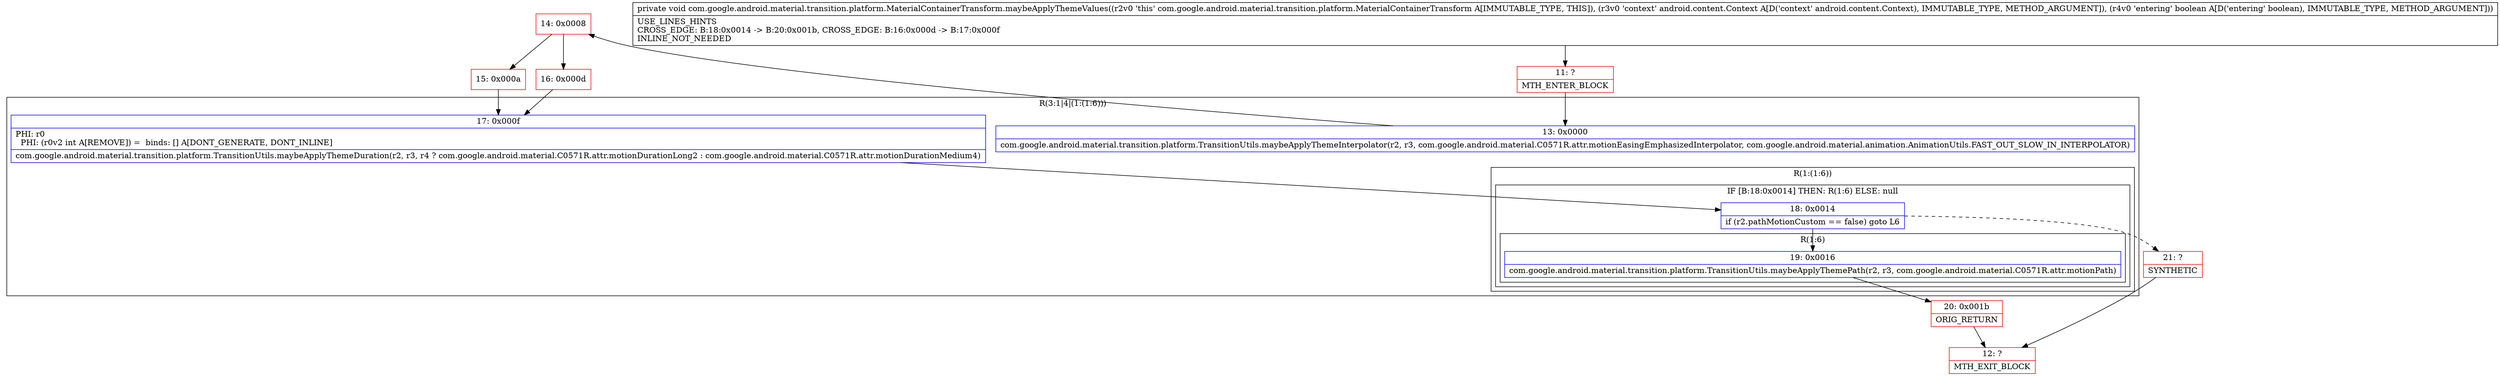 digraph "CFG forcom.google.android.material.transition.platform.MaterialContainerTransform.maybeApplyThemeValues(Landroid\/content\/Context;Z)V" {
subgraph cluster_Region_1609789432 {
label = "R(3:1|4|(1:(1:6)))";
node [shape=record,color=blue];
Node_13 [shape=record,label="{13\:\ 0x0000|com.google.android.material.transition.platform.TransitionUtils.maybeApplyThemeInterpolator(r2, r3, com.google.android.material.C0571R.attr.motionEasingEmphasizedInterpolator, com.google.android.material.animation.AnimationUtils.FAST_OUT_SLOW_IN_INTERPOLATOR)\l}"];
Node_17 [shape=record,label="{17\:\ 0x000f|PHI: r0 \l  PHI: (r0v2 int A[REMOVE]) =  binds: [] A[DONT_GENERATE, DONT_INLINE]\l|com.google.android.material.transition.platform.TransitionUtils.maybeApplyThemeDuration(r2, r3, r4 ? com.google.android.material.C0571R.attr.motionDurationLong2 : com.google.android.material.C0571R.attr.motionDurationMedium4)\l}"];
subgraph cluster_Region_323844551 {
label = "R(1:(1:6))";
node [shape=record,color=blue];
subgraph cluster_IfRegion_876623860 {
label = "IF [B:18:0x0014] THEN: R(1:6) ELSE: null";
node [shape=record,color=blue];
Node_18 [shape=record,label="{18\:\ 0x0014|if (r2.pathMotionCustom == false) goto L6\l}"];
subgraph cluster_Region_1430777183 {
label = "R(1:6)";
node [shape=record,color=blue];
Node_19 [shape=record,label="{19\:\ 0x0016|com.google.android.material.transition.platform.TransitionUtils.maybeApplyThemePath(r2, r3, com.google.android.material.C0571R.attr.motionPath)\l}"];
}
}
}
}
Node_11 [shape=record,color=red,label="{11\:\ ?|MTH_ENTER_BLOCK\l}"];
Node_14 [shape=record,color=red,label="{14\:\ 0x0008}"];
Node_15 [shape=record,color=red,label="{15\:\ 0x000a}"];
Node_20 [shape=record,color=red,label="{20\:\ 0x001b|ORIG_RETURN\l}"];
Node_12 [shape=record,color=red,label="{12\:\ ?|MTH_EXIT_BLOCK\l}"];
Node_21 [shape=record,color=red,label="{21\:\ ?|SYNTHETIC\l}"];
Node_16 [shape=record,color=red,label="{16\:\ 0x000d}"];
MethodNode[shape=record,label="{private void com.google.android.material.transition.platform.MaterialContainerTransform.maybeApplyThemeValues((r2v0 'this' com.google.android.material.transition.platform.MaterialContainerTransform A[IMMUTABLE_TYPE, THIS]), (r3v0 'context' android.content.Context A[D('context' android.content.Context), IMMUTABLE_TYPE, METHOD_ARGUMENT]), (r4v0 'entering' boolean A[D('entering' boolean), IMMUTABLE_TYPE, METHOD_ARGUMENT]))  | USE_LINES_HINTS\lCROSS_EDGE: B:18:0x0014 \-\> B:20:0x001b, CROSS_EDGE: B:16:0x000d \-\> B:17:0x000f\lINLINE_NOT_NEEDED\l}"];
MethodNode -> Node_11;Node_13 -> Node_14;
Node_17 -> Node_18;
Node_18 -> Node_19;
Node_18 -> Node_21[style=dashed];
Node_19 -> Node_20;
Node_11 -> Node_13;
Node_14 -> Node_15;
Node_14 -> Node_16;
Node_15 -> Node_17;
Node_20 -> Node_12;
Node_21 -> Node_12;
Node_16 -> Node_17;
}

